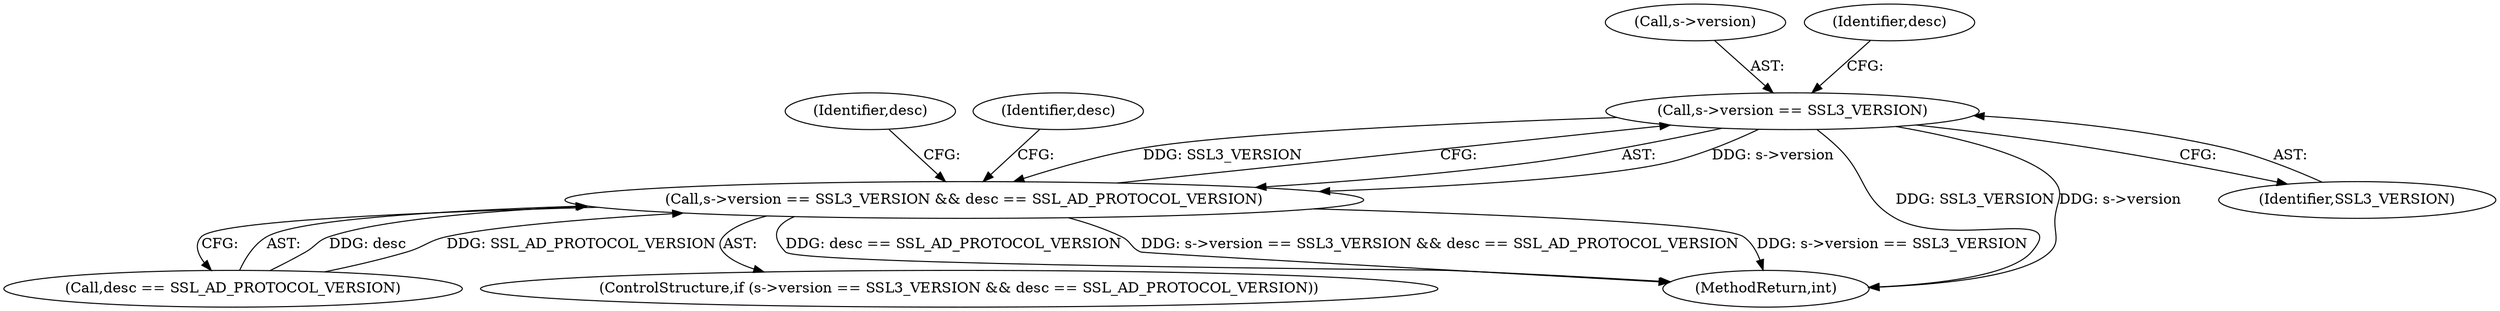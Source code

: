 digraph "0_openssl_e9bbefbf0f24c57645e7ad6a5a71ae649d18ac8e_1@pointer" {
"1000114" [label="(Call,s->version == SSL3_VERSION)"];
"1000113" [label="(Call,s->version == SSL3_VERSION && desc == SSL_AD_PROTOCOL_VERSION)"];
"1000115" [label="(Call,s->version)"];
"1000114" [label="(Call,s->version == SSL3_VERSION)"];
"1000112" [label="(ControlStructure,if (s->version == SSL3_VERSION && desc == SSL_AD_PROTOCOL_VERSION))"];
"1000123" [label="(Identifier,desc)"];
"1000169" [label="(MethodReturn,int)"];
"1000118" [label="(Identifier,SSL3_VERSION)"];
"1000127" [label="(Identifier,desc)"];
"1000119" [label="(Call,desc == SSL_AD_PROTOCOL_VERSION)"];
"1000113" [label="(Call,s->version == SSL3_VERSION && desc == SSL_AD_PROTOCOL_VERSION)"];
"1000120" [label="(Identifier,desc)"];
"1000114" -> "1000113"  [label="AST: "];
"1000114" -> "1000118"  [label="CFG: "];
"1000115" -> "1000114"  [label="AST: "];
"1000118" -> "1000114"  [label="AST: "];
"1000120" -> "1000114"  [label="CFG: "];
"1000113" -> "1000114"  [label="CFG: "];
"1000114" -> "1000169"  [label="DDG: SSL3_VERSION"];
"1000114" -> "1000169"  [label="DDG: s->version"];
"1000114" -> "1000113"  [label="DDG: s->version"];
"1000114" -> "1000113"  [label="DDG: SSL3_VERSION"];
"1000113" -> "1000112"  [label="AST: "];
"1000113" -> "1000119"  [label="CFG: "];
"1000119" -> "1000113"  [label="AST: "];
"1000123" -> "1000113"  [label="CFG: "];
"1000127" -> "1000113"  [label="CFG: "];
"1000113" -> "1000169"  [label="DDG: s->version == SSL3_VERSION"];
"1000113" -> "1000169"  [label="DDG: desc == SSL_AD_PROTOCOL_VERSION"];
"1000113" -> "1000169"  [label="DDG: s->version == SSL3_VERSION && desc == SSL_AD_PROTOCOL_VERSION"];
"1000119" -> "1000113"  [label="DDG: desc"];
"1000119" -> "1000113"  [label="DDG: SSL_AD_PROTOCOL_VERSION"];
}
